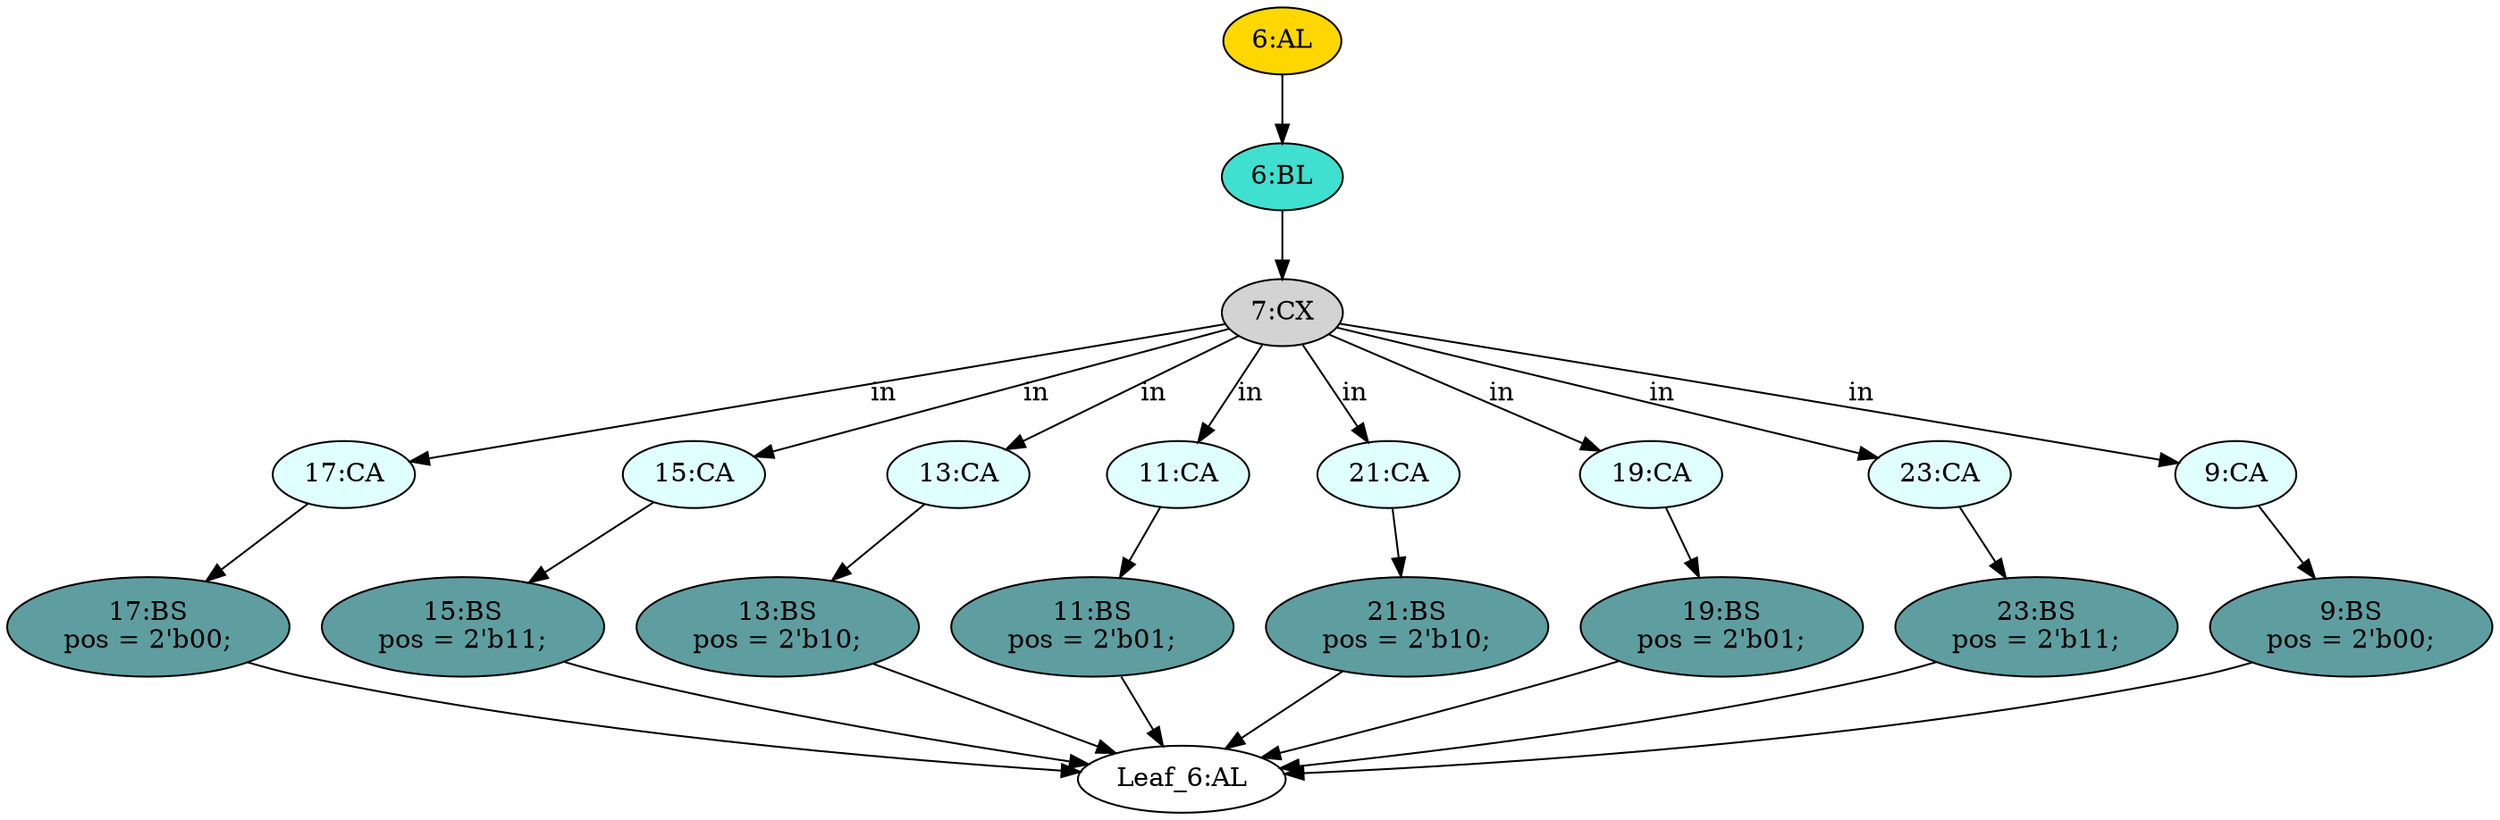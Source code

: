 strict digraph "compose( ,  )" {
	node [label="\N"];
	"17:BS"	[ast="<pyverilog.vparser.ast.BlockingSubstitution object at 0x7fae7d4bdc90>",
		fillcolor=cadetblue,
		label="17:BS
pos = 2'b00;",
		statements="[<pyverilog.vparser.ast.BlockingSubstitution object at 0x7fae7d4bdc90>]",
		style=filled,
		typ=BlockingSubstitution];
	"Leaf_6:AL"	[def_var="['pos']",
		label="Leaf_6:AL"];
	"17:BS" -> "Leaf_6:AL"	[cond="[]",
		lineno=None];
	"7:CX"	[ast="<pyverilog.vparser.ast.CasexStatement object at 0x7fae7d4a7590>",
		fillcolor=lightgray,
		label="7:CX",
		statements="[]",
		style=filled,
		typ=CasexStatement];
	"17:CA"	[ast="<pyverilog.vparser.ast.Case object at 0x7fae7d4b2090>",
		fillcolor=lightcyan,
		label="17:CA",
		statements="[]",
		style=filled,
		typ=Case];
	"7:CX" -> "17:CA"	[cond="['in']",
		label=in,
		lineno=7];
	"15:CA"	[ast="<pyverilog.vparser.ast.Case object at 0x7fae7d44ec10>",
		fillcolor=lightcyan,
		label="15:CA",
		statements="[]",
		style=filled,
		typ=Case];
	"7:CX" -> "15:CA"	[cond="['in']",
		label=in,
		lineno=7];
	"13:CA"	[ast="<pyverilog.vparser.ast.Case object at 0x7fae7d4a4250>",
		fillcolor=lightcyan,
		label="13:CA",
		statements="[]",
		style=filled,
		typ=Case];
	"7:CX" -> "13:CA"	[cond="['in']",
		label=in,
		lineno=7];
	"11:CA"	[ast="<pyverilog.vparser.ast.Case object at 0x7fae7d4a4150>",
		fillcolor=lightcyan,
		label="11:CA",
		statements="[]",
		style=filled,
		typ=Case];
	"7:CX" -> "11:CA"	[cond="['in']",
		label=in,
		lineno=7];
	"21:CA"	[ast="<pyverilog.vparser.ast.Case object at 0x7fae7d4a70d0>",
		fillcolor=lightcyan,
		label="21:CA",
		statements="[]",
		style=filled,
		typ=Case];
	"7:CX" -> "21:CA"	[cond="['in']",
		label=in,
		lineno=7];
	"19:CA"	[ast="<pyverilog.vparser.ast.Case object at 0x7fae7d4a7790>",
		fillcolor=lightcyan,
		label="19:CA",
		statements="[]",
		style=filled,
		typ=Case];
	"7:CX" -> "19:CA"	[cond="['in']",
		label=in,
		lineno=7];
	"23:CA"	[ast="<pyverilog.vparser.ast.Case object at 0x7fae7d5dee10>",
		fillcolor=lightcyan,
		label="23:CA",
		statements="[]",
		style=filled,
		typ=Case];
	"7:CX" -> "23:CA"	[cond="['in']",
		label=in,
		lineno=7];
	"9:CA"	[ast="<pyverilog.vparser.ast.Case object at 0x7fae7d443690>",
		fillcolor=lightcyan,
		label="9:CA",
		statements="[]",
		style=filled,
		typ=Case];
	"7:CX" -> "9:CA"	[cond="['in']",
		label=in,
		lineno=7];
	"17:CA" -> "17:BS"	[cond="[]",
		lineno=None];
	"6:AL"	[ast="<pyverilog.vparser.ast.Always object at 0x7fae7d535e50>",
		clk_sens=False,
		fillcolor=gold,
		label="6:AL",
		sens="[]",
		statements="[]",
		style=filled,
		typ=Always,
		use_var="['in']"];
	"6:BL"	[ast="<pyverilog.vparser.ast.Block object at 0x7fae7d4ab090>",
		fillcolor=turquoise,
		label="6:BL",
		statements="[]",
		style=filled,
		typ=Block];
	"6:AL" -> "6:BL"	[cond="[]",
		lineno=None];
	"11:BS"	[ast="<pyverilog.vparser.ast.BlockingSubstitution object at 0x7fae7d4a4510>",
		fillcolor=cadetblue,
		label="11:BS
pos = 2'b01;",
		statements="[<pyverilog.vparser.ast.BlockingSubstitution object at 0x7fae7d4a4510>]",
		style=filled,
		typ=BlockingSubstitution];
	"11:BS" -> "Leaf_6:AL"	[cond="[]",
		lineno=None];
	"15:BS"	[ast="<pyverilog.vparser.ast.BlockingSubstitution object at 0x7fae7d4b2490>",
		fillcolor=cadetblue,
		label="15:BS
pos = 2'b11;",
		statements="[<pyverilog.vparser.ast.BlockingSubstitution object at 0x7fae7d4b2490>]",
		style=filled,
		typ=BlockingSubstitution];
	"15:CA" -> "15:BS"	[cond="[]",
		lineno=None];
	"21:BS"	[ast="<pyverilog.vparser.ast.BlockingSubstitution object at 0x7fae7d8c1650>",
		fillcolor=cadetblue,
		label="21:BS
pos = 2'b10;",
		statements="[<pyverilog.vparser.ast.BlockingSubstitution object at 0x7fae7d8c1650>]",
		style=filled,
		typ=BlockingSubstitution];
	"21:BS" -> "Leaf_6:AL"	[cond="[]",
		lineno=None];
	"23:BS"	[ast="<pyverilog.vparser.ast.BlockingSubstitution object at 0x7fae7d52a290>",
		fillcolor=cadetblue,
		label="23:BS
pos = 2'b11;",
		statements="[<pyverilog.vparser.ast.BlockingSubstitution object at 0x7fae7d52a290>]",
		style=filled,
		typ=BlockingSubstitution];
	"23:BS" -> "Leaf_6:AL"	[cond="[]",
		lineno=None];
	"13:BS"	[ast="<pyverilog.vparser.ast.BlockingSubstitution object at 0x7fae7d44e2d0>",
		fillcolor=cadetblue,
		label="13:BS
pos = 2'b10;",
		statements="[<pyverilog.vparser.ast.BlockingSubstitution object at 0x7fae7d44e2d0>]",
		style=filled,
		typ=BlockingSubstitution];
	"13:CA" -> "13:BS"	[cond="[]",
		lineno=None];
	"19:BS"	[ast="<pyverilog.vparser.ast.BlockingSubstitution object at 0x7fae7d4a7190>",
		fillcolor=cadetblue,
		label="19:BS
pos = 2'b01;",
		statements="[<pyverilog.vparser.ast.BlockingSubstitution object at 0x7fae7d4a7190>]",
		style=filled,
		typ=BlockingSubstitution];
	"19:BS" -> "Leaf_6:AL"	[cond="[]",
		lineno=None];
	"11:CA" -> "11:BS"	[cond="[]",
		lineno=None];
	"9:BS"	[ast="<pyverilog.vparser.ast.BlockingSubstitution object at 0x7fae7d456850>",
		fillcolor=cadetblue,
		label="9:BS
pos = 2'b00;",
		statements="[<pyverilog.vparser.ast.BlockingSubstitution object at 0x7fae7d456850>]",
		style=filled,
		typ=BlockingSubstitution];
	"9:BS" -> "Leaf_6:AL"	[cond="[]",
		lineno=None];
	"21:CA" -> "21:BS"	[cond="[]",
		lineno=None];
	"6:BL" -> "7:CX"	[cond="[]",
		lineno=None];
	"15:BS" -> "Leaf_6:AL"	[cond="[]",
		lineno=None];
	"19:CA" -> "19:BS"	[cond="[]",
		lineno=None];
	"23:CA" -> "23:BS"	[cond="[]",
		lineno=None];
	"13:BS" -> "Leaf_6:AL"	[cond="[]",
		lineno=None];
	"9:CA" -> "9:BS"	[cond="[]",
		lineno=None];
}
